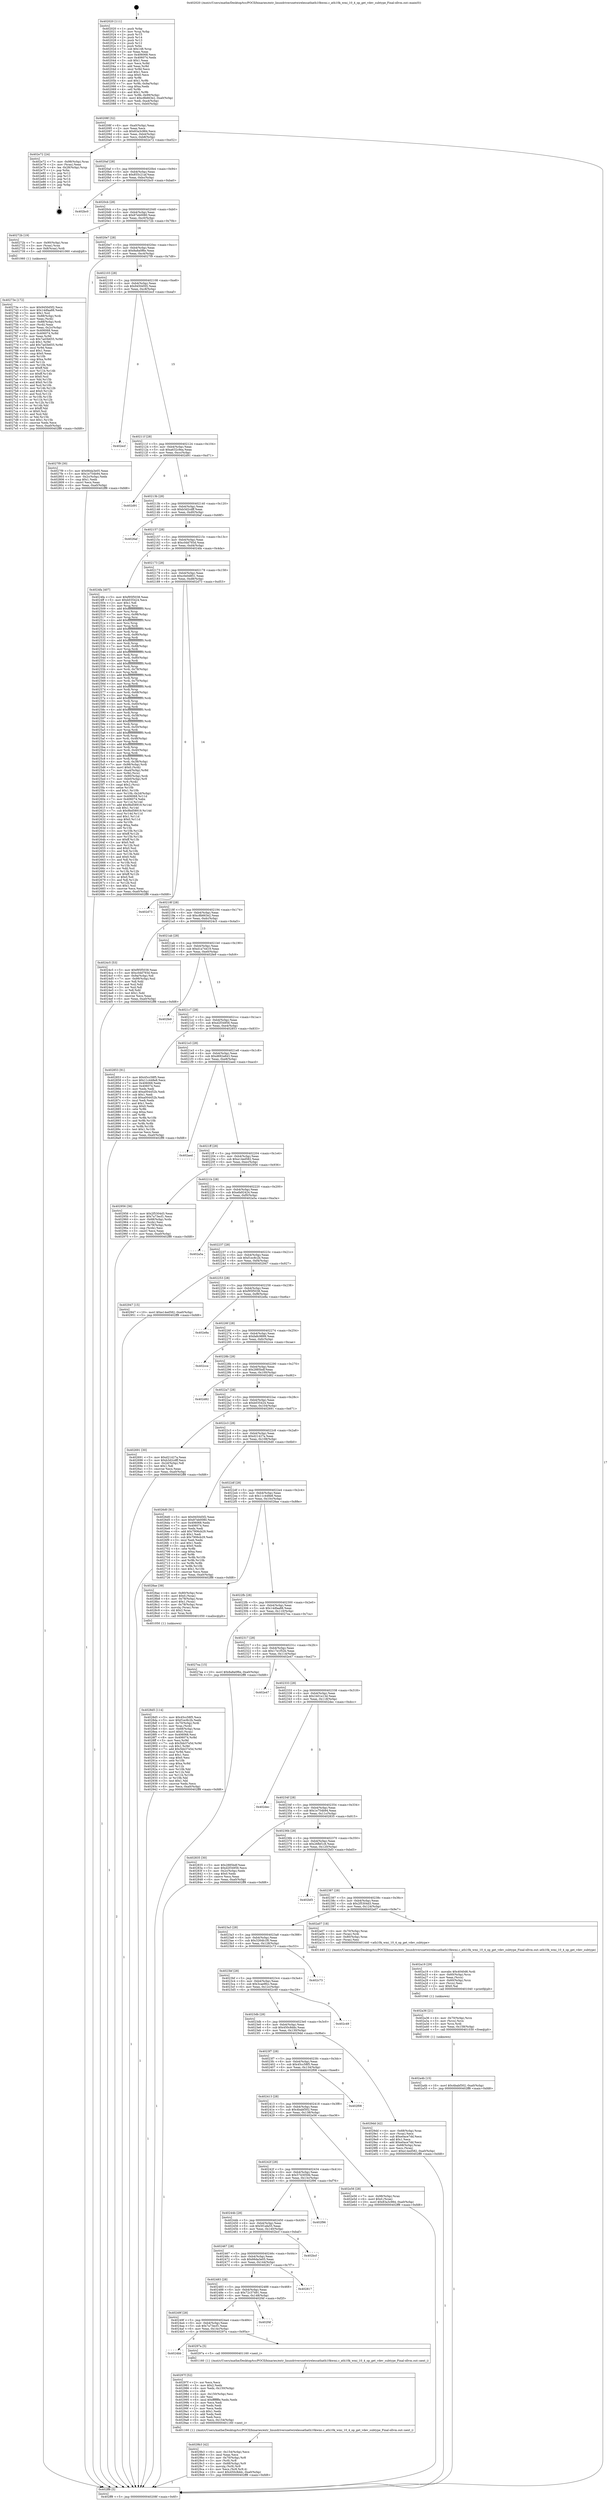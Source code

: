 digraph "0x402020" {
  label = "0x402020 (/mnt/c/Users/mathe/Desktop/tcc/POCII/binaries/extr_linuxdriversnetwirelessathath10kwmi.c_ath10k_wmi_10_4_op_get_vdev_subtype_Final-ollvm.out::main(0))"
  labelloc = "t"
  node[shape=record]

  Entry [label="",width=0.3,height=0.3,shape=circle,fillcolor=black,style=filled]
  "0x40208f" [label="{
     0x40208f [32]\l
     | [instrs]\l
     &nbsp;&nbsp;0x40208f \<+6\>: mov -0xa0(%rbp),%eax\l
     &nbsp;&nbsp;0x402095 \<+2\>: mov %eax,%ecx\l
     &nbsp;&nbsp;0x402097 \<+6\>: sub $0x83a3c984,%ecx\l
     &nbsp;&nbsp;0x40209d \<+6\>: mov %eax,-0xb4(%rbp)\l
     &nbsp;&nbsp;0x4020a3 \<+6\>: mov %ecx,-0xb8(%rbp)\l
     &nbsp;&nbsp;0x4020a9 \<+6\>: je 0000000000402e72 \<main+0xe52\>\l
  }"]
  "0x402e72" [label="{
     0x402e72 [24]\l
     | [instrs]\l
     &nbsp;&nbsp;0x402e72 \<+7\>: mov -0x98(%rbp),%rax\l
     &nbsp;&nbsp;0x402e79 \<+2\>: mov (%rax),%eax\l
     &nbsp;&nbsp;0x402e7b \<+4\>: lea -0x28(%rbp),%rsp\l
     &nbsp;&nbsp;0x402e7f \<+1\>: pop %rbx\l
     &nbsp;&nbsp;0x402e80 \<+2\>: pop %r12\l
     &nbsp;&nbsp;0x402e82 \<+2\>: pop %r13\l
     &nbsp;&nbsp;0x402e84 \<+2\>: pop %r14\l
     &nbsp;&nbsp;0x402e86 \<+2\>: pop %r15\l
     &nbsp;&nbsp;0x402e88 \<+1\>: pop %rbp\l
     &nbsp;&nbsp;0x402e89 \<+1\>: ret\l
  }"]
  "0x4020af" [label="{
     0x4020af [28]\l
     | [instrs]\l
     &nbsp;&nbsp;0x4020af \<+5\>: jmp 00000000004020b4 \<main+0x94\>\l
     &nbsp;&nbsp;0x4020b4 \<+6\>: mov -0xb4(%rbp),%eax\l
     &nbsp;&nbsp;0x4020ba \<+5\>: sub $0x855c21af,%eax\l
     &nbsp;&nbsp;0x4020bf \<+6\>: mov %eax,-0xbc(%rbp)\l
     &nbsp;&nbsp;0x4020c5 \<+6\>: je 0000000000402bc0 \<main+0xba0\>\l
  }"]
  Exit [label="",width=0.3,height=0.3,shape=circle,fillcolor=black,style=filled,peripheries=2]
  "0x402bc0" [label="{
     0x402bc0\l
  }", style=dashed]
  "0x4020cb" [label="{
     0x4020cb [28]\l
     | [instrs]\l
     &nbsp;&nbsp;0x4020cb \<+5\>: jmp 00000000004020d0 \<main+0xb0\>\l
     &nbsp;&nbsp;0x4020d0 \<+6\>: mov -0xb4(%rbp),%eax\l
     &nbsp;&nbsp;0x4020d6 \<+5\>: sub $0x87eb0080,%eax\l
     &nbsp;&nbsp;0x4020db \<+6\>: mov %eax,-0xc0(%rbp)\l
     &nbsp;&nbsp;0x4020e1 \<+6\>: je 000000000040272b \<main+0x70b\>\l
  }"]
  "0x402a4b" [label="{
     0x402a4b [15]\l
     | [instrs]\l
     &nbsp;&nbsp;0x402a4b \<+10\>: movl $0x4babf302,-0xa0(%rbp)\l
     &nbsp;&nbsp;0x402a55 \<+5\>: jmp 0000000000402ff8 \<main+0xfd8\>\l
  }"]
  "0x40272b" [label="{
     0x40272b [19]\l
     | [instrs]\l
     &nbsp;&nbsp;0x40272b \<+7\>: mov -0x90(%rbp),%rax\l
     &nbsp;&nbsp;0x402732 \<+3\>: mov (%rax),%rax\l
     &nbsp;&nbsp;0x402735 \<+4\>: mov 0x8(%rax),%rdi\l
     &nbsp;&nbsp;0x402739 \<+5\>: call 0000000000401060 \<atoi@plt\>\l
     | [calls]\l
     &nbsp;&nbsp;0x401060 \{1\} (unknown)\l
  }"]
  "0x4020e7" [label="{
     0x4020e7 [28]\l
     | [instrs]\l
     &nbsp;&nbsp;0x4020e7 \<+5\>: jmp 00000000004020ec \<main+0xcc\>\l
     &nbsp;&nbsp;0x4020ec \<+6\>: mov -0xb4(%rbp),%eax\l
     &nbsp;&nbsp;0x4020f2 \<+5\>: sub $0x8a8a0f6e,%eax\l
     &nbsp;&nbsp;0x4020f7 \<+6\>: mov %eax,-0xc4(%rbp)\l
     &nbsp;&nbsp;0x4020fd \<+6\>: je 00000000004027f9 \<main+0x7d9\>\l
  }"]
  "0x402a36" [label="{
     0x402a36 [21]\l
     | [instrs]\l
     &nbsp;&nbsp;0x402a36 \<+4\>: mov -0x70(%rbp),%rcx\l
     &nbsp;&nbsp;0x402a3a \<+3\>: mov (%rcx),%rcx\l
     &nbsp;&nbsp;0x402a3d \<+3\>: mov %rcx,%rdi\l
     &nbsp;&nbsp;0x402a40 \<+6\>: mov %eax,-0x158(%rbp)\l
     &nbsp;&nbsp;0x402a46 \<+5\>: call 0000000000401030 \<free@plt\>\l
     | [calls]\l
     &nbsp;&nbsp;0x401030 \{1\} (unknown)\l
  }"]
  "0x4027f9" [label="{
     0x4027f9 [30]\l
     | [instrs]\l
     &nbsp;&nbsp;0x4027f9 \<+5\>: mov $0x66da3e05,%eax\l
     &nbsp;&nbsp;0x4027fe \<+5\>: mov $0x1e754b94,%ecx\l
     &nbsp;&nbsp;0x402803 \<+3\>: mov -0x2c(%rbp),%edx\l
     &nbsp;&nbsp;0x402806 \<+3\>: cmp $0x1,%edx\l
     &nbsp;&nbsp;0x402809 \<+3\>: cmovl %ecx,%eax\l
     &nbsp;&nbsp;0x40280c \<+6\>: mov %eax,-0xa0(%rbp)\l
     &nbsp;&nbsp;0x402812 \<+5\>: jmp 0000000000402ff8 \<main+0xfd8\>\l
  }"]
  "0x402103" [label="{
     0x402103 [28]\l
     | [instrs]\l
     &nbsp;&nbsp;0x402103 \<+5\>: jmp 0000000000402108 \<main+0xe8\>\l
     &nbsp;&nbsp;0x402108 \<+6\>: mov -0xb4(%rbp),%eax\l
     &nbsp;&nbsp;0x40210e \<+5\>: sub $0x9450d5f2,%eax\l
     &nbsp;&nbsp;0x402113 \<+6\>: mov %eax,-0xc8(%rbp)\l
     &nbsp;&nbsp;0x402119 \<+6\>: je 0000000000402ecf \<main+0xeaf\>\l
  }"]
  "0x402a19" [label="{
     0x402a19 [29]\l
     | [instrs]\l
     &nbsp;&nbsp;0x402a19 \<+10\>: movabs $0x4040d6,%rdi\l
     &nbsp;&nbsp;0x402a23 \<+4\>: mov -0x60(%rbp),%rcx\l
     &nbsp;&nbsp;0x402a27 \<+2\>: mov %eax,(%rcx)\l
     &nbsp;&nbsp;0x402a29 \<+4\>: mov -0x60(%rbp),%rcx\l
     &nbsp;&nbsp;0x402a2d \<+2\>: mov (%rcx),%esi\l
     &nbsp;&nbsp;0x402a2f \<+2\>: mov $0x0,%al\l
     &nbsp;&nbsp;0x402a31 \<+5\>: call 0000000000401040 \<printf@plt\>\l
     | [calls]\l
     &nbsp;&nbsp;0x401040 \{1\} (unknown)\l
  }"]
  "0x402ecf" [label="{
     0x402ecf\l
  }", style=dashed]
  "0x40211f" [label="{
     0x40211f [28]\l
     | [instrs]\l
     &nbsp;&nbsp;0x40211f \<+5\>: jmp 0000000000402124 \<main+0x104\>\l
     &nbsp;&nbsp;0x402124 \<+6\>: mov -0xb4(%rbp),%eax\l
     &nbsp;&nbsp;0x40212a \<+5\>: sub $0xa632c9ea,%eax\l
     &nbsp;&nbsp;0x40212f \<+6\>: mov %eax,-0xcc(%rbp)\l
     &nbsp;&nbsp;0x402135 \<+6\>: je 0000000000402d91 \<main+0xd71\>\l
  }"]
  "0x4029b3" [label="{
     0x4029b3 [42]\l
     | [instrs]\l
     &nbsp;&nbsp;0x4029b3 \<+6\>: mov -0x154(%rbp),%ecx\l
     &nbsp;&nbsp;0x4029b9 \<+3\>: imul %eax,%ecx\l
     &nbsp;&nbsp;0x4029bc \<+4\>: mov -0x70(%rbp),%r8\l
     &nbsp;&nbsp;0x4029c0 \<+3\>: mov (%r8),%r8\l
     &nbsp;&nbsp;0x4029c3 \<+4\>: mov -0x68(%rbp),%r9\l
     &nbsp;&nbsp;0x4029c7 \<+3\>: movslq (%r9),%r9\l
     &nbsp;&nbsp;0x4029ca \<+4\>: mov %ecx,(%r8,%r9,4)\l
     &nbsp;&nbsp;0x4029ce \<+10\>: movl $0x450c8ddc,-0xa0(%rbp)\l
     &nbsp;&nbsp;0x4029d8 \<+5\>: jmp 0000000000402ff8 \<main+0xfd8\>\l
  }"]
  "0x402d91" [label="{
     0x402d91\l
  }", style=dashed]
  "0x40213b" [label="{
     0x40213b [28]\l
     | [instrs]\l
     &nbsp;&nbsp;0x40213b \<+5\>: jmp 0000000000402140 \<main+0x120\>\l
     &nbsp;&nbsp;0x402140 \<+6\>: mov -0xb4(%rbp),%eax\l
     &nbsp;&nbsp;0x402146 \<+5\>: sub $0xb3d2cdff,%eax\l
     &nbsp;&nbsp;0x40214b \<+6\>: mov %eax,-0xd0(%rbp)\l
     &nbsp;&nbsp;0x402151 \<+6\>: je 00000000004026af \<main+0x68f\>\l
  }"]
  "0x40297f" [label="{
     0x40297f [52]\l
     | [instrs]\l
     &nbsp;&nbsp;0x40297f \<+2\>: xor %ecx,%ecx\l
     &nbsp;&nbsp;0x402981 \<+5\>: mov $0x2,%edx\l
     &nbsp;&nbsp;0x402986 \<+6\>: mov %edx,-0x150(%rbp)\l
     &nbsp;&nbsp;0x40298c \<+1\>: cltd\l
     &nbsp;&nbsp;0x40298d \<+6\>: mov -0x150(%rbp),%esi\l
     &nbsp;&nbsp;0x402993 \<+2\>: idiv %esi\l
     &nbsp;&nbsp;0x402995 \<+6\>: imul $0xfffffffe,%edx,%edx\l
     &nbsp;&nbsp;0x40299b \<+2\>: mov %ecx,%edi\l
     &nbsp;&nbsp;0x40299d \<+2\>: sub %edx,%edi\l
     &nbsp;&nbsp;0x40299f \<+2\>: mov %ecx,%edx\l
     &nbsp;&nbsp;0x4029a1 \<+3\>: sub $0x1,%edx\l
     &nbsp;&nbsp;0x4029a4 \<+2\>: add %edx,%edi\l
     &nbsp;&nbsp;0x4029a6 \<+2\>: sub %edi,%ecx\l
     &nbsp;&nbsp;0x4029a8 \<+6\>: mov %ecx,-0x154(%rbp)\l
     &nbsp;&nbsp;0x4029ae \<+5\>: call 0000000000401160 \<next_i\>\l
     | [calls]\l
     &nbsp;&nbsp;0x401160 \{1\} (/mnt/c/Users/mathe/Desktop/tcc/POCII/binaries/extr_linuxdriversnetwirelessathath10kwmi.c_ath10k_wmi_10_4_op_get_vdev_subtype_Final-ollvm.out::next_i)\l
  }"]
  "0x4026af" [label="{
     0x4026af\l
  }", style=dashed]
  "0x402157" [label="{
     0x402157 [28]\l
     | [instrs]\l
     &nbsp;&nbsp;0x402157 \<+5\>: jmp 000000000040215c \<main+0x13c\>\l
     &nbsp;&nbsp;0x40215c \<+6\>: mov -0xb4(%rbp),%eax\l
     &nbsp;&nbsp;0x402162 \<+5\>: sub $0xc0dd793d,%eax\l
     &nbsp;&nbsp;0x402167 \<+6\>: mov %eax,-0xd4(%rbp)\l
     &nbsp;&nbsp;0x40216d \<+6\>: je 00000000004024fa \<main+0x4da\>\l
  }"]
  "0x4024bb" [label="{
     0x4024bb\l
  }", style=dashed]
  "0x4024fa" [label="{
     0x4024fa [407]\l
     | [instrs]\l
     &nbsp;&nbsp;0x4024fa \<+5\>: mov $0xf95f5038,%eax\l
     &nbsp;&nbsp;0x4024ff \<+5\>: mov $0xb035424,%ecx\l
     &nbsp;&nbsp;0x402504 \<+2\>: mov $0x1,%dl\l
     &nbsp;&nbsp;0x402506 \<+3\>: mov %rsp,%rsi\l
     &nbsp;&nbsp;0x402509 \<+4\>: add $0xfffffffffffffff0,%rsi\l
     &nbsp;&nbsp;0x40250d \<+3\>: mov %rsi,%rsp\l
     &nbsp;&nbsp;0x402510 \<+7\>: mov %rsi,-0x98(%rbp)\l
     &nbsp;&nbsp;0x402517 \<+3\>: mov %rsp,%rsi\l
     &nbsp;&nbsp;0x40251a \<+4\>: add $0xfffffffffffffff0,%rsi\l
     &nbsp;&nbsp;0x40251e \<+3\>: mov %rsi,%rsp\l
     &nbsp;&nbsp;0x402521 \<+3\>: mov %rsp,%rdi\l
     &nbsp;&nbsp;0x402524 \<+4\>: add $0xfffffffffffffff0,%rdi\l
     &nbsp;&nbsp;0x402528 \<+3\>: mov %rdi,%rsp\l
     &nbsp;&nbsp;0x40252b \<+7\>: mov %rdi,-0x90(%rbp)\l
     &nbsp;&nbsp;0x402532 \<+3\>: mov %rsp,%rdi\l
     &nbsp;&nbsp;0x402535 \<+4\>: add $0xfffffffffffffff0,%rdi\l
     &nbsp;&nbsp;0x402539 \<+3\>: mov %rdi,%rsp\l
     &nbsp;&nbsp;0x40253c \<+7\>: mov %rdi,-0x88(%rbp)\l
     &nbsp;&nbsp;0x402543 \<+3\>: mov %rsp,%rdi\l
     &nbsp;&nbsp;0x402546 \<+4\>: add $0xfffffffffffffff0,%rdi\l
     &nbsp;&nbsp;0x40254a \<+3\>: mov %rdi,%rsp\l
     &nbsp;&nbsp;0x40254d \<+4\>: mov %rdi,-0x80(%rbp)\l
     &nbsp;&nbsp;0x402551 \<+3\>: mov %rsp,%rdi\l
     &nbsp;&nbsp;0x402554 \<+4\>: add $0xfffffffffffffff0,%rdi\l
     &nbsp;&nbsp;0x402558 \<+3\>: mov %rdi,%rsp\l
     &nbsp;&nbsp;0x40255b \<+4\>: mov %rdi,-0x78(%rbp)\l
     &nbsp;&nbsp;0x40255f \<+3\>: mov %rsp,%rdi\l
     &nbsp;&nbsp;0x402562 \<+4\>: add $0xfffffffffffffff0,%rdi\l
     &nbsp;&nbsp;0x402566 \<+3\>: mov %rdi,%rsp\l
     &nbsp;&nbsp;0x402569 \<+4\>: mov %rdi,-0x70(%rbp)\l
     &nbsp;&nbsp;0x40256d \<+3\>: mov %rsp,%rdi\l
     &nbsp;&nbsp;0x402570 \<+4\>: add $0xfffffffffffffff0,%rdi\l
     &nbsp;&nbsp;0x402574 \<+3\>: mov %rdi,%rsp\l
     &nbsp;&nbsp;0x402577 \<+4\>: mov %rdi,-0x68(%rbp)\l
     &nbsp;&nbsp;0x40257b \<+3\>: mov %rsp,%rdi\l
     &nbsp;&nbsp;0x40257e \<+4\>: add $0xfffffffffffffff0,%rdi\l
     &nbsp;&nbsp;0x402582 \<+3\>: mov %rdi,%rsp\l
     &nbsp;&nbsp;0x402585 \<+4\>: mov %rdi,-0x60(%rbp)\l
     &nbsp;&nbsp;0x402589 \<+3\>: mov %rsp,%rdi\l
     &nbsp;&nbsp;0x40258c \<+4\>: add $0xfffffffffffffff0,%rdi\l
     &nbsp;&nbsp;0x402590 \<+3\>: mov %rdi,%rsp\l
     &nbsp;&nbsp;0x402593 \<+4\>: mov %rdi,-0x58(%rbp)\l
     &nbsp;&nbsp;0x402597 \<+3\>: mov %rsp,%rdi\l
     &nbsp;&nbsp;0x40259a \<+4\>: add $0xfffffffffffffff0,%rdi\l
     &nbsp;&nbsp;0x40259e \<+3\>: mov %rdi,%rsp\l
     &nbsp;&nbsp;0x4025a1 \<+4\>: mov %rdi,-0x50(%rbp)\l
     &nbsp;&nbsp;0x4025a5 \<+3\>: mov %rsp,%rdi\l
     &nbsp;&nbsp;0x4025a8 \<+4\>: add $0xfffffffffffffff0,%rdi\l
     &nbsp;&nbsp;0x4025ac \<+3\>: mov %rdi,%rsp\l
     &nbsp;&nbsp;0x4025af \<+4\>: mov %rdi,-0x48(%rbp)\l
     &nbsp;&nbsp;0x4025b3 \<+3\>: mov %rsp,%rdi\l
     &nbsp;&nbsp;0x4025b6 \<+4\>: add $0xfffffffffffffff0,%rdi\l
     &nbsp;&nbsp;0x4025ba \<+3\>: mov %rdi,%rsp\l
     &nbsp;&nbsp;0x4025bd \<+4\>: mov %rdi,-0x40(%rbp)\l
     &nbsp;&nbsp;0x4025c1 \<+3\>: mov %rsp,%rdi\l
     &nbsp;&nbsp;0x4025c4 \<+4\>: add $0xfffffffffffffff0,%rdi\l
     &nbsp;&nbsp;0x4025c8 \<+3\>: mov %rdi,%rsp\l
     &nbsp;&nbsp;0x4025cb \<+4\>: mov %rdi,-0x38(%rbp)\l
     &nbsp;&nbsp;0x4025cf \<+7\>: mov -0x98(%rbp),%rdi\l
     &nbsp;&nbsp;0x4025d6 \<+6\>: movl $0x0,(%rdi)\l
     &nbsp;&nbsp;0x4025dc \<+7\>: mov -0xa4(%rbp),%r8d\l
     &nbsp;&nbsp;0x4025e3 \<+3\>: mov %r8d,(%rsi)\l
     &nbsp;&nbsp;0x4025e6 \<+7\>: mov -0x90(%rbp),%rdi\l
     &nbsp;&nbsp;0x4025ed \<+7\>: mov -0xb0(%rbp),%r9\l
     &nbsp;&nbsp;0x4025f4 \<+3\>: mov %r9,(%rdi)\l
     &nbsp;&nbsp;0x4025f7 \<+3\>: cmpl $0x2,(%rsi)\l
     &nbsp;&nbsp;0x4025fa \<+4\>: setne %r10b\l
     &nbsp;&nbsp;0x4025fe \<+4\>: and $0x1,%r10b\l
     &nbsp;&nbsp;0x402602 \<+4\>: mov %r10b,-0x2d(%rbp)\l
     &nbsp;&nbsp;0x402606 \<+8\>: mov 0x406068,%r11d\l
     &nbsp;&nbsp;0x40260e \<+7\>: mov 0x406074,%ebx\l
     &nbsp;&nbsp;0x402615 \<+3\>: mov %r11d,%r14d\l
     &nbsp;&nbsp;0x402618 \<+7\>: add $0x9bd58919,%r14d\l
     &nbsp;&nbsp;0x40261f \<+4\>: sub $0x1,%r14d\l
     &nbsp;&nbsp;0x402623 \<+7\>: sub $0x9bd58919,%r14d\l
     &nbsp;&nbsp;0x40262a \<+4\>: imul %r14d,%r11d\l
     &nbsp;&nbsp;0x40262e \<+4\>: and $0x1,%r11d\l
     &nbsp;&nbsp;0x402632 \<+4\>: cmp $0x0,%r11d\l
     &nbsp;&nbsp;0x402636 \<+4\>: sete %r10b\l
     &nbsp;&nbsp;0x40263a \<+3\>: cmp $0xa,%ebx\l
     &nbsp;&nbsp;0x40263d \<+4\>: setl %r15b\l
     &nbsp;&nbsp;0x402641 \<+3\>: mov %r10b,%r12b\l
     &nbsp;&nbsp;0x402644 \<+4\>: xor $0xff,%r12b\l
     &nbsp;&nbsp;0x402648 \<+3\>: mov %r15b,%r13b\l
     &nbsp;&nbsp;0x40264b \<+4\>: xor $0xff,%r13b\l
     &nbsp;&nbsp;0x40264f \<+3\>: xor $0x0,%dl\l
     &nbsp;&nbsp;0x402652 \<+3\>: mov %r12b,%sil\l
     &nbsp;&nbsp;0x402655 \<+4\>: and $0x0,%sil\l
     &nbsp;&nbsp;0x402659 \<+3\>: and %dl,%r10b\l
     &nbsp;&nbsp;0x40265c \<+3\>: mov %r13b,%dil\l
     &nbsp;&nbsp;0x40265f \<+4\>: and $0x0,%dil\l
     &nbsp;&nbsp;0x402663 \<+3\>: and %dl,%r15b\l
     &nbsp;&nbsp;0x402666 \<+3\>: or %r10b,%sil\l
     &nbsp;&nbsp;0x402669 \<+3\>: or %r15b,%dil\l
     &nbsp;&nbsp;0x40266c \<+3\>: xor %dil,%sil\l
     &nbsp;&nbsp;0x40266f \<+3\>: or %r13b,%r12b\l
     &nbsp;&nbsp;0x402672 \<+4\>: xor $0xff,%r12b\l
     &nbsp;&nbsp;0x402676 \<+3\>: or $0x0,%dl\l
     &nbsp;&nbsp;0x402679 \<+3\>: and %dl,%r12b\l
     &nbsp;&nbsp;0x40267c \<+3\>: or %r12b,%sil\l
     &nbsp;&nbsp;0x40267f \<+4\>: test $0x1,%sil\l
     &nbsp;&nbsp;0x402683 \<+3\>: cmovne %ecx,%eax\l
     &nbsp;&nbsp;0x402686 \<+6\>: mov %eax,-0xa0(%rbp)\l
     &nbsp;&nbsp;0x40268c \<+5\>: jmp 0000000000402ff8 \<main+0xfd8\>\l
  }"]
  "0x402173" [label="{
     0x402173 [28]\l
     | [instrs]\l
     &nbsp;&nbsp;0x402173 \<+5\>: jmp 0000000000402178 \<main+0x158\>\l
     &nbsp;&nbsp;0x402178 \<+6\>: mov -0xb4(%rbp),%eax\l
     &nbsp;&nbsp;0x40217e \<+5\>: sub $0xc0e0d851,%eax\l
     &nbsp;&nbsp;0x402183 \<+6\>: mov %eax,-0xd8(%rbp)\l
     &nbsp;&nbsp;0x402189 \<+6\>: je 0000000000402d73 \<main+0xd53\>\l
  }"]
  "0x40297a" [label="{
     0x40297a [5]\l
     | [instrs]\l
     &nbsp;&nbsp;0x40297a \<+5\>: call 0000000000401160 \<next_i\>\l
     | [calls]\l
     &nbsp;&nbsp;0x401160 \{1\} (/mnt/c/Users/mathe/Desktop/tcc/POCII/binaries/extr_linuxdriversnetwirelessathath10kwmi.c_ath10k_wmi_10_4_op_get_vdev_subtype_Final-ollvm.out::next_i)\l
  }"]
  "0x402d73" [label="{
     0x402d73\l
  }", style=dashed]
  "0x40218f" [label="{
     0x40218f [28]\l
     | [instrs]\l
     &nbsp;&nbsp;0x40218f \<+5\>: jmp 0000000000402194 \<main+0x174\>\l
     &nbsp;&nbsp;0x402194 \<+6\>: mov -0xb4(%rbp),%eax\l
     &nbsp;&nbsp;0x40219a \<+5\>: sub $0xc8b663e2,%eax\l
     &nbsp;&nbsp;0x40219f \<+6\>: mov %eax,-0xdc(%rbp)\l
     &nbsp;&nbsp;0x4021a5 \<+6\>: je 00000000004024c5 \<main+0x4a5\>\l
  }"]
  "0x40249f" [label="{
     0x40249f [28]\l
     | [instrs]\l
     &nbsp;&nbsp;0x40249f \<+5\>: jmp 00000000004024a4 \<main+0x484\>\l
     &nbsp;&nbsp;0x4024a4 \<+6\>: mov -0xb4(%rbp),%eax\l
     &nbsp;&nbsp;0x4024aa \<+5\>: sub $0x7a73ecf1,%eax\l
     &nbsp;&nbsp;0x4024af \<+6\>: mov %eax,-0x14c(%rbp)\l
     &nbsp;&nbsp;0x4024b5 \<+6\>: je 000000000040297a \<main+0x95a\>\l
  }"]
  "0x4024c5" [label="{
     0x4024c5 [53]\l
     | [instrs]\l
     &nbsp;&nbsp;0x4024c5 \<+5\>: mov $0xf95f5038,%eax\l
     &nbsp;&nbsp;0x4024ca \<+5\>: mov $0xc0dd793d,%ecx\l
     &nbsp;&nbsp;0x4024cf \<+6\>: mov -0x9a(%rbp),%dl\l
     &nbsp;&nbsp;0x4024d5 \<+7\>: mov -0x99(%rbp),%sil\l
     &nbsp;&nbsp;0x4024dc \<+3\>: mov %dl,%dil\l
     &nbsp;&nbsp;0x4024df \<+3\>: and %sil,%dil\l
     &nbsp;&nbsp;0x4024e2 \<+3\>: xor %sil,%dl\l
     &nbsp;&nbsp;0x4024e5 \<+3\>: or %dl,%dil\l
     &nbsp;&nbsp;0x4024e8 \<+4\>: test $0x1,%dil\l
     &nbsp;&nbsp;0x4024ec \<+3\>: cmovne %ecx,%eax\l
     &nbsp;&nbsp;0x4024ef \<+6\>: mov %eax,-0xa0(%rbp)\l
     &nbsp;&nbsp;0x4024f5 \<+5\>: jmp 0000000000402ff8 \<main+0xfd8\>\l
  }"]
  "0x4021ab" [label="{
     0x4021ab [28]\l
     | [instrs]\l
     &nbsp;&nbsp;0x4021ab \<+5\>: jmp 00000000004021b0 \<main+0x190\>\l
     &nbsp;&nbsp;0x4021b0 \<+6\>: mov -0xb4(%rbp),%eax\l
     &nbsp;&nbsp;0x4021b6 \<+5\>: sub $0xd1a74419,%eax\l
     &nbsp;&nbsp;0x4021bb \<+6\>: mov %eax,-0xe0(%rbp)\l
     &nbsp;&nbsp;0x4021c1 \<+6\>: je 0000000000402fe9 \<main+0xfc9\>\l
  }"]
  "0x402ff8" [label="{
     0x402ff8 [5]\l
     | [instrs]\l
     &nbsp;&nbsp;0x402ff8 \<+5\>: jmp 000000000040208f \<main+0x6f\>\l
  }"]
  "0x402020" [label="{
     0x402020 [111]\l
     | [instrs]\l
     &nbsp;&nbsp;0x402020 \<+1\>: push %rbp\l
     &nbsp;&nbsp;0x402021 \<+3\>: mov %rsp,%rbp\l
     &nbsp;&nbsp;0x402024 \<+2\>: push %r15\l
     &nbsp;&nbsp;0x402026 \<+2\>: push %r14\l
     &nbsp;&nbsp;0x402028 \<+2\>: push %r13\l
     &nbsp;&nbsp;0x40202a \<+2\>: push %r12\l
     &nbsp;&nbsp;0x40202c \<+1\>: push %rbx\l
     &nbsp;&nbsp;0x40202d \<+7\>: sub $0x148,%rsp\l
     &nbsp;&nbsp;0x402034 \<+2\>: xor %eax,%eax\l
     &nbsp;&nbsp;0x402036 \<+7\>: mov 0x406068,%ecx\l
     &nbsp;&nbsp;0x40203d \<+7\>: mov 0x406074,%edx\l
     &nbsp;&nbsp;0x402044 \<+3\>: sub $0x1,%eax\l
     &nbsp;&nbsp;0x402047 \<+3\>: mov %ecx,%r8d\l
     &nbsp;&nbsp;0x40204a \<+3\>: add %eax,%r8d\l
     &nbsp;&nbsp;0x40204d \<+4\>: imul %r8d,%ecx\l
     &nbsp;&nbsp;0x402051 \<+3\>: and $0x1,%ecx\l
     &nbsp;&nbsp;0x402054 \<+3\>: cmp $0x0,%ecx\l
     &nbsp;&nbsp;0x402057 \<+4\>: sete %r9b\l
     &nbsp;&nbsp;0x40205b \<+4\>: and $0x1,%r9b\l
     &nbsp;&nbsp;0x40205f \<+7\>: mov %r9b,-0x9a(%rbp)\l
     &nbsp;&nbsp;0x402066 \<+3\>: cmp $0xa,%edx\l
     &nbsp;&nbsp;0x402069 \<+4\>: setl %r9b\l
     &nbsp;&nbsp;0x40206d \<+4\>: and $0x1,%r9b\l
     &nbsp;&nbsp;0x402071 \<+7\>: mov %r9b,-0x99(%rbp)\l
     &nbsp;&nbsp;0x402078 \<+10\>: movl $0xc8b663e2,-0xa0(%rbp)\l
     &nbsp;&nbsp;0x402082 \<+6\>: mov %edi,-0xa4(%rbp)\l
     &nbsp;&nbsp;0x402088 \<+7\>: mov %rsi,-0xb0(%rbp)\l
  }"]
  "0x402f4f" [label="{
     0x402f4f\l
  }", style=dashed]
  "0x402483" [label="{
     0x402483 [28]\l
     | [instrs]\l
     &nbsp;&nbsp;0x402483 \<+5\>: jmp 0000000000402488 \<main+0x468\>\l
     &nbsp;&nbsp;0x402488 \<+6\>: mov -0xb4(%rbp),%eax\l
     &nbsp;&nbsp;0x40248e \<+5\>: sub $0x72c37491,%eax\l
     &nbsp;&nbsp;0x402493 \<+6\>: mov %eax,-0x148(%rbp)\l
     &nbsp;&nbsp;0x402499 \<+6\>: je 0000000000402f4f \<main+0xf2f\>\l
  }"]
  "0x402fe9" [label="{
     0x402fe9\l
  }", style=dashed]
  "0x4021c7" [label="{
     0x4021c7 [28]\l
     | [instrs]\l
     &nbsp;&nbsp;0x4021c7 \<+5\>: jmp 00000000004021cc \<main+0x1ac\>\l
     &nbsp;&nbsp;0x4021cc \<+6\>: mov -0xb4(%rbp),%eax\l
     &nbsp;&nbsp;0x4021d2 \<+5\>: sub $0xd2f34956,%eax\l
     &nbsp;&nbsp;0x4021d7 \<+6\>: mov %eax,-0xe4(%rbp)\l
     &nbsp;&nbsp;0x4021dd \<+6\>: je 0000000000402853 \<main+0x833\>\l
  }"]
  "0x402817" [label="{
     0x402817\l
  }", style=dashed]
  "0x402853" [label="{
     0x402853 [91]\l
     | [instrs]\l
     &nbsp;&nbsp;0x402853 \<+5\>: mov $0x45cc58f5,%eax\l
     &nbsp;&nbsp;0x402858 \<+5\>: mov $0x11c448e8,%ecx\l
     &nbsp;&nbsp;0x40285d \<+7\>: mov 0x406068,%edx\l
     &nbsp;&nbsp;0x402864 \<+7\>: mov 0x406074,%esi\l
     &nbsp;&nbsp;0x40286b \<+2\>: mov %edx,%edi\l
     &nbsp;&nbsp;0x40286d \<+6\>: add $0xa004452b,%edi\l
     &nbsp;&nbsp;0x402873 \<+3\>: sub $0x1,%edi\l
     &nbsp;&nbsp;0x402876 \<+6\>: sub $0xa004452b,%edi\l
     &nbsp;&nbsp;0x40287c \<+3\>: imul %edi,%edx\l
     &nbsp;&nbsp;0x40287f \<+3\>: and $0x1,%edx\l
     &nbsp;&nbsp;0x402882 \<+3\>: cmp $0x0,%edx\l
     &nbsp;&nbsp;0x402885 \<+4\>: sete %r8b\l
     &nbsp;&nbsp;0x402889 \<+3\>: cmp $0xa,%esi\l
     &nbsp;&nbsp;0x40288c \<+4\>: setl %r9b\l
     &nbsp;&nbsp;0x402890 \<+3\>: mov %r8b,%r10b\l
     &nbsp;&nbsp;0x402893 \<+3\>: and %r9b,%r10b\l
     &nbsp;&nbsp;0x402896 \<+3\>: xor %r9b,%r8b\l
     &nbsp;&nbsp;0x402899 \<+3\>: or %r8b,%r10b\l
     &nbsp;&nbsp;0x40289c \<+4\>: test $0x1,%r10b\l
     &nbsp;&nbsp;0x4028a0 \<+3\>: cmovne %ecx,%eax\l
     &nbsp;&nbsp;0x4028a3 \<+6\>: mov %eax,-0xa0(%rbp)\l
     &nbsp;&nbsp;0x4028a9 \<+5\>: jmp 0000000000402ff8 \<main+0xfd8\>\l
  }"]
  "0x4021e3" [label="{
     0x4021e3 [28]\l
     | [instrs]\l
     &nbsp;&nbsp;0x4021e3 \<+5\>: jmp 00000000004021e8 \<main+0x1c8\>\l
     &nbsp;&nbsp;0x4021e8 \<+6\>: mov -0xb4(%rbp),%eax\l
     &nbsp;&nbsp;0x4021ee \<+5\>: sub $0xd692a843,%eax\l
     &nbsp;&nbsp;0x4021f3 \<+6\>: mov %eax,-0xe8(%rbp)\l
     &nbsp;&nbsp;0x4021f9 \<+6\>: je 0000000000402aed \<main+0xacd\>\l
  }"]
  "0x402467" [label="{
     0x402467 [28]\l
     | [instrs]\l
     &nbsp;&nbsp;0x402467 \<+5\>: jmp 000000000040246c \<main+0x44c\>\l
     &nbsp;&nbsp;0x40246c \<+6\>: mov -0xb4(%rbp),%eax\l
     &nbsp;&nbsp;0x402472 \<+5\>: sub $0x66da3e05,%eax\l
     &nbsp;&nbsp;0x402477 \<+6\>: mov %eax,-0x144(%rbp)\l
     &nbsp;&nbsp;0x40247d \<+6\>: je 0000000000402817 \<main+0x7f7\>\l
  }"]
  "0x402aed" [label="{
     0x402aed\l
  }", style=dashed]
  "0x4021ff" [label="{
     0x4021ff [28]\l
     | [instrs]\l
     &nbsp;&nbsp;0x4021ff \<+5\>: jmp 0000000000402204 \<main+0x1e4\>\l
     &nbsp;&nbsp;0x402204 \<+6\>: mov -0xb4(%rbp),%eax\l
     &nbsp;&nbsp;0x40220a \<+5\>: sub $0xe14ed582,%eax\l
     &nbsp;&nbsp;0x40220f \<+6\>: mov %eax,-0xec(%rbp)\l
     &nbsp;&nbsp;0x402215 \<+6\>: je 0000000000402956 \<main+0x936\>\l
  }"]
  "0x402bcf" [label="{
     0x402bcf\l
  }", style=dashed]
  "0x402956" [label="{
     0x402956 [36]\l
     | [instrs]\l
     &nbsp;&nbsp;0x402956 \<+5\>: mov $0x2f5304d3,%eax\l
     &nbsp;&nbsp;0x40295b \<+5\>: mov $0x7a73ecf1,%ecx\l
     &nbsp;&nbsp;0x402960 \<+4\>: mov -0x68(%rbp),%rdx\l
     &nbsp;&nbsp;0x402964 \<+2\>: mov (%rdx),%esi\l
     &nbsp;&nbsp;0x402966 \<+4\>: mov -0x78(%rbp),%rdx\l
     &nbsp;&nbsp;0x40296a \<+2\>: cmp (%rdx),%esi\l
     &nbsp;&nbsp;0x40296c \<+3\>: cmovl %ecx,%eax\l
     &nbsp;&nbsp;0x40296f \<+6\>: mov %eax,-0xa0(%rbp)\l
     &nbsp;&nbsp;0x402975 \<+5\>: jmp 0000000000402ff8 \<main+0xfd8\>\l
  }"]
  "0x40221b" [label="{
     0x40221b [28]\l
     | [instrs]\l
     &nbsp;&nbsp;0x40221b \<+5\>: jmp 0000000000402220 \<main+0x200\>\l
     &nbsp;&nbsp;0x402220 \<+6\>: mov -0xb4(%rbp),%eax\l
     &nbsp;&nbsp;0x402226 \<+5\>: sub $0xefa92424,%eax\l
     &nbsp;&nbsp;0x40222b \<+6\>: mov %eax,-0xf0(%rbp)\l
     &nbsp;&nbsp;0x402231 \<+6\>: je 0000000000402a5a \<main+0xa3a\>\l
  }"]
  "0x40244b" [label="{
     0x40244b [28]\l
     | [instrs]\l
     &nbsp;&nbsp;0x40244b \<+5\>: jmp 0000000000402450 \<main+0x430\>\l
     &nbsp;&nbsp;0x402450 \<+6\>: mov -0xb4(%rbp),%eax\l
     &nbsp;&nbsp;0x402456 \<+5\>: sub $0x5f1afa55,%eax\l
     &nbsp;&nbsp;0x40245b \<+6\>: mov %eax,-0x140(%rbp)\l
     &nbsp;&nbsp;0x402461 \<+6\>: je 0000000000402bcf \<main+0xbaf\>\l
  }"]
  "0x402a5a" [label="{
     0x402a5a\l
  }", style=dashed]
  "0x402237" [label="{
     0x402237 [28]\l
     | [instrs]\l
     &nbsp;&nbsp;0x402237 \<+5\>: jmp 000000000040223c \<main+0x21c\>\l
     &nbsp;&nbsp;0x40223c \<+6\>: mov -0xb4(%rbp),%eax\l
     &nbsp;&nbsp;0x402242 \<+5\>: sub $0xf1ec8c2b,%eax\l
     &nbsp;&nbsp;0x402247 \<+6\>: mov %eax,-0xf4(%rbp)\l
     &nbsp;&nbsp;0x40224d \<+6\>: je 0000000000402947 \<main+0x927\>\l
  }"]
  "0x402f96" [label="{
     0x402f96\l
  }", style=dashed]
  "0x402947" [label="{
     0x402947 [15]\l
     | [instrs]\l
     &nbsp;&nbsp;0x402947 \<+10\>: movl $0xe14ed582,-0xa0(%rbp)\l
     &nbsp;&nbsp;0x402951 \<+5\>: jmp 0000000000402ff8 \<main+0xfd8\>\l
  }"]
  "0x402253" [label="{
     0x402253 [28]\l
     | [instrs]\l
     &nbsp;&nbsp;0x402253 \<+5\>: jmp 0000000000402258 \<main+0x238\>\l
     &nbsp;&nbsp;0x402258 \<+6\>: mov -0xb4(%rbp),%eax\l
     &nbsp;&nbsp;0x40225e \<+5\>: sub $0xf95f5038,%eax\l
     &nbsp;&nbsp;0x402263 \<+6\>: mov %eax,-0xf8(%rbp)\l
     &nbsp;&nbsp;0x402269 \<+6\>: je 0000000000402e8a \<main+0xe6a\>\l
  }"]
  "0x40242f" [label="{
     0x40242f [28]\l
     | [instrs]\l
     &nbsp;&nbsp;0x40242f \<+5\>: jmp 0000000000402434 \<main+0x414\>\l
     &nbsp;&nbsp;0x402434 \<+6\>: mov -0xb4(%rbp),%eax\l
     &nbsp;&nbsp;0x40243a \<+5\>: sub $0x5743050b,%eax\l
     &nbsp;&nbsp;0x40243f \<+6\>: mov %eax,-0x13c(%rbp)\l
     &nbsp;&nbsp;0x402445 \<+6\>: je 0000000000402f96 \<main+0xf76\>\l
  }"]
  "0x402e8a" [label="{
     0x402e8a\l
  }", style=dashed]
  "0x40226f" [label="{
     0x40226f [28]\l
     | [instrs]\l
     &nbsp;&nbsp;0x40226f \<+5\>: jmp 0000000000402274 \<main+0x254\>\l
     &nbsp;&nbsp;0x402274 \<+6\>: mov -0xb4(%rbp),%eax\l
     &nbsp;&nbsp;0x40227a \<+5\>: sub $0xfa8c9899,%eax\l
     &nbsp;&nbsp;0x40227f \<+6\>: mov %eax,-0xfc(%rbp)\l
     &nbsp;&nbsp;0x402285 \<+6\>: je 0000000000402cce \<main+0xcae\>\l
  }"]
  "0x402e56" [label="{
     0x402e56 [28]\l
     | [instrs]\l
     &nbsp;&nbsp;0x402e56 \<+7\>: mov -0x98(%rbp),%rax\l
     &nbsp;&nbsp;0x402e5d \<+6\>: movl $0x0,(%rax)\l
     &nbsp;&nbsp;0x402e63 \<+10\>: movl $0x83a3c984,-0xa0(%rbp)\l
     &nbsp;&nbsp;0x402e6d \<+5\>: jmp 0000000000402ff8 \<main+0xfd8\>\l
  }"]
  "0x402cce" [label="{
     0x402cce\l
  }", style=dashed]
  "0x40228b" [label="{
     0x40228b [28]\l
     | [instrs]\l
     &nbsp;&nbsp;0x40228b \<+5\>: jmp 0000000000402290 \<main+0x270\>\l
     &nbsp;&nbsp;0x402290 \<+6\>: mov -0xb4(%rbp),%eax\l
     &nbsp;&nbsp;0x402296 \<+5\>: sub $0x2885bdf,%eax\l
     &nbsp;&nbsp;0x40229b \<+6\>: mov %eax,-0x100(%rbp)\l
     &nbsp;&nbsp;0x4022a1 \<+6\>: je 0000000000402d82 \<main+0xd62\>\l
  }"]
  "0x402413" [label="{
     0x402413 [28]\l
     | [instrs]\l
     &nbsp;&nbsp;0x402413 \<+5\>: jmp 0000000000402418 \<main+0x3f8\>\l
     &nbsp;&nbsp;0x402418 \<+6\>: mov -0xb4(%rbp),%eax\l
     &nbsp;&nbsp;0x40241e \<+5\>: sub $0x4babf302,%eax\l
     &nbsp;&nbsp;0x402423 \<+6\>: mov %eax,-0x138(%rbp)\l
     &nbsp;&nbsp;0x402429 \<+6\>: je 0000000000402e56 \<main+0xe36\>\l
  }"]
  "0x402d82" [label="{
     0x402d82\l
  }", style=dashed]
  "0x4022a7" [label="{
     0x4022a7 [28]\l
     | [instrs]\l
     &nbsp;&nbsp;0x4022a7 \<+5\>: jmp 00000000004022ac \<main+0x28c\>\l
     &nbsp;&nbsp;0x4022ac \<+6\>: mov -0xb4(%rbp),%eax\l
     &nbsp;&nbsp;0x4022b2 \<+5\>: sub $0xb035424,%eax\l
     &nbsp;&nbsp;0x4022b7 \<+6\>: mov %eax,-0x104(%rbp)\l
     &nbsp;&nbsp;0x4022bd \<+6\>: je 0000000000402691 \<main+0x671\>\l
  }"]
  "0x402f08" [label="{
     0x402f08\l
  }", style=dashed]
  "0x402691" [label="{
     0x402691 [30]\l
     | [instrs]\l
     &nbsp;&nbsp;0x402691 \<+5\>: mov $0xd21427a,%eax\l
     &nbsp;&nbsp;0x402696 \<+5\>: mov $0xb3d2cdff,%ecx\l
     &nbsp;&nbsp;0x40269b \<+3\>: mov -0x2d(%rbp),%dl\l
     &nbsp;&nbsp;0x40269e \<+3\>: test $0x1,%dl\l
     &nbsp;&nbsp;0x4026a1 \<+3\>: cmovne %ecx,%eax\l
     &nbsp;&nbsp;0x4026a4 \<+6\>: mov %eax,-0xa0(%rbp)\l
     &nbsp;&nbsp;0x4026aa \<+5\>: jmp 0000000000402ff8 \<main+0xfd8\>\l
  }"]
  "0x4022c3" [label="{
     0x4022c3 [28]\l
     | [instrs]\l
     &nbsp;&nbsp;0x4022c3 \<+5\>: jmp 00000000004022c8 \<main+0x2a8\>\l
     &nbsp;&nbsp;0x4022c8 \<+6\>: mov -0xb4(%rbp),%eax\l
     &nbsp;&nbsp;0x4022ce \<+5\>: sub $0xd21427a,%eax\l
     &nbsp;&nbsp;0x4022d3 \<+6\>: mov %eax,-0x108(%rbp)\l
     &nbsp;&nbsp;0x4022d9 \<+6\>: je 00000000004026d0 \<main+0x6b0\>\l
  }"]
  "0x4023f7" [label="{
     0x4023f7 [28]\l
     | [instrs]\l
     &nbsp;&nbsp;0x4023f7 \<+5\>: jmp 00000000004023fc \<main+0x3dc\>\l
     &nbsp;&nbsp;0x4023fc \<+6\>: mov -0xb4(%rbp),%eax\l
     &nbsp;&nbsp;0x402402 \<+5\>: sub $0x45cc58f5,%eax\l
     &nbsp;&nbsp;0x402407 \<+6\>: mov %eax,-0x134(%rbp)\l
     &nbsp;&nbsp;0x40240d \<+6\>: je 0000000000402f08 \<main+0xee8\>\l
  }"]
  "0x4026d0" [label="{
     0x4026d0 [91]\l
     | [instrs]\l
     &nbsp;&nbsp;0x4026d0 \<+5\>: mov $0x9450d5f2,%eax\l
     &nbsp;&nbsp;0x4026d5 \<+5\>: mov $0x87eb0080,%ecx\l
     &nbsp;&nbsp;0x4026da \<+7\>: mov 0x406068,%edx\l
     &nbsp;&nbsp;0x4026e1 \<+7\>: mov 0x406074,%esi\l
     &nbsp;&nbsp;0x4026e8 \<+2\>: mov %edx,%edi\l
     &nbsp;&nbsp;0x4026ea \<+6\>: add $0x7906cb29,%edi\l
     &nbsp;&nbsp;0x4026f0 \<+3\>: sub $0x1,%edi\l
     &nbsp;&nbsp;0x4026f3 \<+6\>: sub $0x7906cb29,%edi\l
     &nbsp;&nbsp;0x4026f9 \<+3\>: imul %edi,%edx\l
     &nbsp;&nbsp;0x4026fc \<+3\>: and $0x1,%edx\l
     &nbsp;&nbsp;0x4026ff \<+3\>: cmp $0x0,%edx\l
     &nbsp;&nbsp;0x402702 \<+4\>: sete %r8b\l
     &nbsp;&nbsp;0x402706 \<+3\>: cmp $0xa,%esi\l
     &nbsp;&nbsp;0x402709 \<+4\>: setl %r9b\l
     &nbsp;&nbsp;0x40270d \<+3\>: mov %r8b,%r10b\l
     &nbsp;&nbsp;0x402710 \<+3\>: and %r9b,%r10b\l
     &nbsp;&nbsp;0x402713 \<+3\>: xor %r9b,%r8b\l
     &nbsp;&nbsp;0x402716 \<+3\>: or %r8b,%r10b\l
     &nbsp;&nbsp;0x402719 \<+4\>: test $0x1,%r10b\l
     &nbsp;&nbsp;0x40271d \<+3\>: cmovne %ecx,%eax\l
     &nbsp;&nbsp;0x402720 \<+6\>: mov %eax,-0xa0(%rbp)\l
     &nbsp;&nbsp;0x402726 \<+5\>: jmp 0000000000402ff8 \<main+0xfd8\>\l
  }"]
  "0x4022df" [label="{
     0x4022df [28]\l
     | [instrs]\l
     &nbsp;&nbsp;0x4022df \<+5\>: jmp 00000000004022e4 \<main+0x2c4\>\l
     &nbsp;&nbsp;0x4022e4 \<+6\>: mov -0xb4(%rbp),%eax\l
     &nbsp;&nbsp;0x4022ea \<+5\>: sub $0x11c448e8,%eax\l
     &nbsp;&nbsp;0x4022ef \<+6\>: mov %eax,-0x10c(%rbp)\l
     &nbsp;&nbsp;0x4022f5 \<+6\>: je 00000000004028ae \<main+0x88e\>\l
  }"]
  "0x40273e" [label="{
     0x40273e [172]\l
     | [instrs]\l
     &nbsp;&nbsp;0x40273e \<+5\>: mov $0x9450d5f2,%ecx\l
     &nbsp;&nbsp;0x402743 \<+5\>: mov $0x14dfaa88,%edx\l
     &nbsp;&nbsp;0x402748 \<+3\>: mov $0x1,%sil\l
     &nbsp;&nbsp;0x40274b \<+7\>: mov -0x88(%rbp),%rdi\l
     &nbsp;&nbsp;0x402752 \<+2\>: mov %eax,(%rdi)\l
     &nbsp;&nbsp;0x402754 \<+7\>: mov -0x88(%rbp),%rdi\l
     &nbsp;&nbsp;0x40275b \<+2\>: mov (%rdi),%eax\l
     &nbsp;&nbsp;0x40275d \<+3\>: mov %eax,-0x2c(%rbp)\l
     &nbsp;&nbsp;0x402760 \<+7\>: mov 0x406068,%eax\l
     &nbsp;&nbsp;0x402767 \<+8\>: mov 0x406074,%r8d\l
     &nbsp;&nbsp;0x40276f \<+3\>: mov %eax,%r9d\l
     &nbsp;&nbsp;0x402772 \<+7\>: sub $0x7ad3b655,%r9d\l
     &nbsp;&nbsp;0x402779 \<+4\>: sub $0x1,%r9d\l
     &nbsp;&nbsp;0x40277d \<+7\>: add $0x7ad3b655,%r9d\l
     &nbsp;&nbsp;0x402784 \<+4\>: imul %r9d,%eax\l
     &nbsp;&nbsp;0x402788 \<+3\>: and $0x1,%eax\l
     &nbsp;&nbsp;0x40278b \<+3\>: cmp $0x0,%eax\l
     &nbsp;&nbsp;0x40278e \<+4\>: sete %r10b\l
     &nbsp;&nbsp;0x402792 \<+4\>: cmp $0xa,%r8d\l
     &nbsp;&nbsp;0x402796 \<+4\>: setl %r11b\l
     &nbsp;&nbsp;0x40279a \<+3\>: mov %r10b,%bl\l
     &nbsp;&nbsp;0x40279d \<+3\>: xor $0xff,%bl\l
     &nbsp;&nbsp;0x4027a0 \<+3\>: mov %r11b,%r14b\l
     &nbsp;&nbsp;0x4027a3 \<+4\>: xor $0xff,%r14b\l
     &nbsp;&nbsp;0x4027a7 \<+4\>: xor $0x0,%sil\l
     &nbsp;&nbsp;0x4027ab \<+3\>: mov %bl,%r15b\l
     &nbsp;&nbsp;0x4027ae \<+4\>: and $0x0,%r15b\l
     &nbsp;&nbsp;0x4027b2 \<+3\>: and %sil,%r10b\l
     &nbsp;&nbsp;0x4027b5 \<+3\>: mov %r14b,%r12b\l
     &nbsp;&nbsp;0x4027b8 \<+4\>: and $0x0,%r12b\l
     &nbsp;&nbsp;0x4027bc \<+3\>: and %sil,%r11b\l
     &nbsp;&nbsp;0x4027bf \<+3\>: or %r10b,%r15b\l
     &nbsp;&nbsp;0x4027c2 \<+3\>: or %r11b,%r12b\l
     &nbsp;&nbsp;0x4027c5 \<+3\>: xor %r12b,%r15b\l
     &nbsp;&nbsp;0x4027c8 \<+3\>: or %r14b,%bl\l
     &nbsp;&nbsp;0x4027cb \<+3\>: xor $0xff,%bl\l
     &nbsp;&nbsp;0x4027ce \<+4\>: or $0x0,%sil\l
     &nbsp;&nbsp;0x4027d2 \<+3\>: and %sil,%bl\l
     &nbsp;&nbsp;0x4027d5 \<+3\>: or %bl,%r15b\l
     &nbsp;&nbsp;0x4027d8 \<+4\>: test $0x1,%r15b\l
     &nbsp;&nbsp;0x4027dc \<+3\>: cmovne %edx,%ecx\l
     &nbsp;&nbsp;0x4027df \<+6\>: mov %ecx,-0xa0(%rbp)\l
     &nbsp;&nbsp;0x4027e5 \<+5\>: jmp 0000000000402ff8 \<main+0xfd8\>\l
  }"]
  "0x4029dd" [label="{
     0x4029dd [42]\l
     | [instrs]\l
     &nbsp;&nbsp;0x4029dd \<+4\>: mov -0x68(%rbp),%rax\l
     &nbsp;&nbsp;0x4029e1 \<+2\>: mov (%rax),%ecx\l
     &nbsp;&nbsp;0x4029e3 \<+6\>: sub $0xe0ace7dd,%ecx\l
     &nbsp;&nbsp;0x4029e9 \<+3\>: add $0x1,%ecx\l
     &nbsp;&nbsp;0x4029ec \<+6\>: add $0xe0ace7dd,%ecx\l
     &nbsp;&nbsp;0x4029f2 \<+4\>: mov -0x68(%rbp),%rax\l
     &nbsp;&nbsp;0x4029f6 \<+2\>: mov %ecx,(%rax)\l
     &nbsp;&nbsp;0x4029f8 \<+10\>: movl $0xe14ed582,-0xa0(%rbp)\l
     &nbsp;&nbsp;0x402a02 \<+5\>: jmp 0000000000402ff8 \<main+0xfd8\>\l
  }"]
  "0x4028ae" [label="{
     0x4028ae [39]\l
     | [instrs]\l
     &nbsp;&nbsp;0x4028ae \<+4\>: mov -0x80(%rbp),%rax\l
     &nbsp;&nbsp;0x4028b2 \<+6\>: movl $0x0,(%rax)\l
     &nbsp;&nbsp;0x4028b8 \<+4\>: mov -0x78(%rbp),%rax\l
     &nbsp;&nbsp;0x4028bc \<+6\>: movl $0x1,(%rax)\l
     &nbsp;&nbsp;0x4028c2 \<+4\>: mov -0x78(%rbp),%rax\l
     &nbsp;&nbsp;0x4028c6 \<+3\>: movslq (%rax),%rax\l
     &nbsp;&nbsp;0x4028c9 \<+4\>: shl $0x2,%rax\l
     &nbsp;&nbsp;0x4028cd \<+3\>: mov %rax,%rdi\l
     &nbsp;&nbsp;0x4028d0 \<+5\>: call 0000000000401050 \<malloc@plt\>\l
     | [calls]\l
     &nbsp;&nbsp;0x401050 \{1\} (unknown)\l
  }"]
  "0x4022fb" [label="{
     0x4022fb [28]\l
     | [instrs]\l
     &nbsp;&nbsp;0x4022fb \<+5\>: jmp 0000000000402300 \<main+0x2e0\>\l
     &nbsp;&nbsp;0x402300 \<+6\>: mov -0xb4(%rbp),%eax\l
     &nbsp;&nbsp;0x402306 \<+5\>: sub $0x14dfaa88,%eax\l
     &nbsp;&nbsp;0x40230b \<+6\>: mov %eax,-0x110(%rbp)\l
     &nbsp;&nbsp;0x402311 \<+6\>: je 00000000004027ea \<main+0x7ca\>\l
  }"]
  "0x4023db" [label="{
     0x4023db [28]\l
     | [instrs]\l
     &nbsp;&nbsp;0x4023db \<+5\>: jmp 00000000004023e0 \<main+0x3c0\>\l
     &nbsp;&nbsp;0x4023e0 \<+6\>: mov -0xb4(%rbp),%eax\l
     &nbsp;&nbsp;0x4023e6 \<+5\>: sub $0x450c8ddc,%eax\l
     &nbsp;&nbsp;0x4023eb \<+6\>: mov %eax,-0x130(%rbp)\l
     &nbsp;&nbsp;0x4023f1 \<+6\>: je 00000000004029dd \<main+0x9bd\>\l
  }"]
  "0x4027ea" [label="{
     0x4027ea [15]\l
     | [instrs]\l
     &nbsp;&nbsp;0x4027ea \<+10\>: movl $0x8a8a0f6e,-0xa0(%rbp)\l
     &nbsp;&nbsp;0x4027f4 \<+5\>: jmp 0000000000402ff8 \<main+0xfd8\>\l
  }"]
  "0x402317" [label="{
     0x402317 [28]\l
     | [instrs]\l
     &nbsp;&nbsp;0x402317 \<+5\>: jmp 000000000040231c \<main+0x2fc\>\l
     &nbsp;&nbsp;0x40231c \<+6\>: mov -0xb4(%rbp),%eax\l
     &nbsp;&nbsp;0x402322 \<+5\>: sub $0x17e1f52b,%eax\l
     &nbsp;&nbsp;0x402327 \<+6\>: mov %eax,-0x114(%rbp)\l
     &nbsp;&nbsp;0x40232d \<+6\>: je 0000000000402e47 \<main+0xe27\>\l
  }"]
  "0x402c49" [label="{
     0x402c49\l
  }", style=dashed]
  "0x402e47" [label="{
     0x402e47\l
  }", style=dashed]
  "0x402333" [label="{
     0x402333 [28]\l
     | [instrs]\l
     &nbsp;&nbsp;0x402333 \<+5\>: jmp 0000000000402338 \<main+0x318\>\l
     &nbsp;&nbsp;0x402338 \<+6\>: mov -0xb4(%rbp),%eax\l
     &nbsp;&nbsp;0x40233e \<+5\>: sub $0x1b01e13d,%eax\l
     &nbsp;&nbsp;0x402343 \<+6\>: mov %eax,-0x118(%rbp)\l
     &nbsp;&nbsp;0x402349 \<+6\>: je 0000000000402dec \<main+0xdcc\>\l
  }"]
  "0x4023bf" [label="{
     0x4023bf [28]\l
     | [instrs]\l
     &nbsp;&nbsp;0x4023bf \<+5\>: jmp 00000000004023c4 \<main+0x3a4\>\l
     &nbsp;&nbsp;0x4023c4 \<+6\>: mov -0xb4(%rbp),%eax\l
     &nbsp;&nbsp;0x4023ca \<+5\>: sub $0x3cae9fcc,%eax\l
     &nbsp;&nbsp;0x4023cf \<+6\>: mov %eax,-0x12c(%rbp)\l
     &nbsp;&nbsp;0x4023d5 \<+6\>: je 0000000000402c49 \<main+0xc29\>\l
  }"]
  "0x402dec" [label="{
     0x402dec\l
  }", style=dashed]
  "0x40234f" [label="{
     0x40234f [28]\l
     | [instrs]\l
     &nbsp;&nbsp;0x40234f \<+5\>: jmp 0000000000402354 \<main+0x334\>\l
     &nbsp;&nbsp;0x402354 \<+6\>: mov -0xb4(%rbp),%eax\l
     &nbsp;&nbsp;0x40235a \<+5\>: sub $0x1e754b94,%eax\l
     &nbsp;&nbsp;0x40235f \<+6\>: mov %eax,-0x11c(%rbp)\l
     &nbsp;&nbsp;0x402365 \<+6\>: je 0000000000402835 \<main+0x815\>\l
  }"]
  "0x402c73" [label="{
     0x402c73\l
  }", style=dashed]
  "0x402835" [label="{
     0x402835 [30]\l
     | [instrs]\l
     &nbsp;&nbsp;0x402835 \<+5\>: mov $0x2885bdf,%eax\l
     &nbsp;&nbsp;0x40283a \<+5\>: mov $0xd2f34956,%ecx\l
     &nbsp;&nbsp;0x40283f \<+3\>: mov -0x2c(%rbp),%edx\l
     &nbsp;&nbsp;0x402842 \<+3\>: cmp $0x0,%edx\l
     &nbsp;&nbsp;0x402845 \<+3\>: cmove %ecx,%eax\l
     &nbsp;&nbsp;0x402848 \<+6\>: mov %eax,-0xa0(%rbp)\l
     &nbsp;&nbsp;0x40284e \<+5\>: jmp 0000000000402ff8 \<main+0xfd8\>\l
  }"]
  "0x40236b" [label="{
     0x40236b [28]\l
     | [instrs]\l
     &nbsp;&nbsp;0x40236b \<+5\>: jmp 0000000000402370 \<main+0x350\>\l
     &nbsp;&nbsp;0x402370 \<+6\>: mov -0xb4(%rbp),%eax\l
     &nbsp;&nbsp;0x402376 \<+5\>: sub $0x26fbf1c6,%eax\l
     &nbsp;&nbsp;0x40237b \<+6\>: mov %eax,-0x120(%rbp)\l
     &nbsp;&nbsp;0x402381 \<+6\>: je 0000000000402bf3 \<main+0xbd3\>\l
  }"]
  "0x4028d5" [label="{
     0x4028d5 [114]\l
     | [instrs]\l
     &nbsp;&nbsp;0x4028d5 \<+5\>: mov $0x45cc58f5,%ecx\l
     &nbsp;&nbsp;0x4028da \<+5\>: mov $0xf1ec8c2b,%edx\l
     &nbsp;&nbsp;0x4028df \<+4\>: mov -0x70(%rbp),%rdi\l
     &nbsp;&nbsp;0x4028e3 \<+3\>: mov %rax,(%rdi)\l
     &nbsp;&nbsp;0x4028e6 \<+4\>: mov -0x68(%rbp),%rax\l
     &nbsp;&nbsp;0x4028ea \<+6\>: movl $0x0,(%rax)\l
     &nbsp;&nbsp;0x4028f0 \<+7\>: mov 0x406068,%esi\l
     &nbsp;&nbsp;0x4028f7 \<+8\>: mov 0x406074,%r8d\l
     &nbsp;&nbsp;0x4028ff \<+3\>: mov %esi,%r9d\l
     &nbsp;&nbsp;0x402902 \<+7\>: sub $0x5bb37e5d,%r9d\l
     &nbsp;&nbsp;0x402909 \<+4\>: sub $0x1,%r9d\l
     &nbsp;&nbsp;0x40290d \<+7\>: add $0x5bb37e5d,%r9d\l
     &nbsp;&nbsp;0x402914 \<+4\>: imul %r9d,%esi\l
     &nbsp;&nbsp;0x402918 \<+3\>: and $0x1,%esi\l
     &nbsp;&nbsp;0x40291b \<+3\>: cmp $0x0,%esi\l
     &nbsp;&nbsp;0x40291e \<+4\>: sete %r10b\l
     &nbsp;&nbsp;0x402922 \<+4\>: cmp $0xa,%r8d\l
     &nbsp;&nbsp;0x402926 \<+4\>: setl %r11b\l
     &nbsp;&nbsp;0x40292a \<+3\>: mov %r10b,%bl\l
     &nbsp;&nbsp;0x40292d \<+3\>: and %r11b,%bl\l
     &nbsp;&nbsp;0x402930 \<+3\>: xor %r11b,%r10b\l
     &nbsp;&nbsp;0x402933 \<+3\>: or %r10b,%bl\l
     &nbsp;&nbsp;0x402936 \<+3\>: test $0x1,%bl\l
     &nbsp;&nbsp;0x402939 \<+3\>: cmovne %edx,%ecx\l
     &nbsp;&nbsp;0x40293c \<+6\>: mov %ecx,-0xa0(%rbp)\l
     &nbsp;&nbsp;0x402942 \<+5\>: jmp 0000000000402ff8 \<main+0xfd8\>\l
  }"]
  "0x4023a3" [label="{
     0x4023a3 [28]\l
     | [instrs]\l
     &nbsp;&nbsp;0x4023a3 \<+5\>: jmp 00000000004023a8 \<main+0x388\>\l
     &nbsp;&nbsp;0x4023a8 \<+6\>: mov -0xb4(%rbp),%eax\l
     &nbsp;&nbsp;0x4023ae \<+5\>: sub $0x3264b1f0,%eax\l
     &nbsp;&nbsp;0x4023b3 \<+6\>: mov %eax,-0x128(%rbp)\l
     &nbsp;&nbsp;0x4023b9 \<+6\>: je 0000000000402c73 \<main+0xc53\>\l
  }"]
  "0x402bf3" [label="{
     0x402bf3\l
  }", style=dashed]
  "0x402387" [label="{
     0x402387 [28]\l
     | [instrs]\l
     &nbsp;&nbsp;0x402387 \<+5\>: jmp 000000000040238c \<main+0x36c\>\l
     &nbsp;&nbsp;0x40238c \<+6\>: mov -0xb4(%rbp),%eax\l
     &nbsp;&nbsp;0x402392 \<+5\>: sub $0x2f5304d3,%eax\l
     &nbsp;&nbsp;0x402397 \<+6\>: mov %eax,-0x124(%rbp)\l
     &nbsp;&nbsp;0x40239d \<+6\>: je 0000000000402a07 \<main+0x9e7\>\l
  }"]
  "0x402a07" [label="{
     0x402a07 [18]\l
     | [instrs]\l
     &nbsp;&nbsp;0x402a07 \<+4\>: mov -0x70(%rbp),%rax\l
     &nbsp;&nbsp;0x402a0b \<+3\>: mov (%rax),%rdi\l
     &nbsp;&nbsp;0x402a0e \<+4\>: mov -0x80(%rbp),%rax\l
     &nbsp;&nbsp;0x402a12 \<+2\>: mov (%rax),%esi\l
     &nbsp;&nbsp;0x402a14 \<+5\>: call 0000000000401440 \<ath10k_wmi_10_4_op_get_vdev_subtype\>\l
     | [calls]\l
     &nbsp;&nbsp;0x401440 \{1\} (/mnt/c/Users/mathe/Desktop/tcc/POCII/binaries/extr_linuxdriversnetwirelessathath10kwmi.c_ath10k_wmi_10_4_op_get_vdev_subtype_Final-ollvm.out::ath10k_wmi_10_4_op_get_vdev_subtype)\l
  }"]
  Entry -> "0x402020" [label=" 1"]
  "0x40208f" -> "0x402e72" [label=" 1"]
  "0x40208f" -> "0x4020af" [label=" 17"]
  "0x402e72" -> Exit [label=" 1"]
  "0x4020af" -> "0x402bc0" [label=" 0"]
  "0x4020af" -> "0x4020cb" [label=" 17"]
  "0x402e56" -> "0x402ff8" [label=" 1"]
  "0x4020cb" -> "0x40272b" [label=" 1"]
  "0x4020cb" -> "0x4020e7" [label=" 16"]
  "0x402a4b" -> "0x402ff8" [label=" 1"]
  "0x4020e7" -> "0x4027f9" [label=" 1"]
  "0x4020e7" -> "0x402103" [label=" 15"]
  "0x402a36" -> "0x402a4b" [label=" 1"]
  "0x402103" -> "0x402ecf" [label=" 0"]
  "0x402103" -> "0x40211f" [label=" 15"]
  "0x402a19" -> "0x402a36" [label=" 1"]
  "0x40211f" -> "0x402d91" [label=" 0"]
  "0x40211f" -> "0x40213b" [label=" 15"]
  "0x402a07" -> "0x402a19" [label=" 1"]
  "0x40213b" -> "0x4026af" [label=" 0"]
  "0x40213b" -> "0x402157" [label=" 15"]
  "0x4029dd" -> "0x402ff8" [label=" 1"]
  "0x402157" -> "0x4024fa" [label=" 1"]
  "0x402157" -> "0x402173" [label=" 14"]
  "0x4029b3" -> "0x402ff8" [label=" 1"]
  "0x402173" -> "0x402d73" [label=" 0"]
  "0x402173" -> "0x40218f" [label=" 14"]
  "0x40297f" -> "0x4029b3" [label=" 1"]
  "0x40218f" -> "0x4024c5" [label=" 1"]
  "0x40218f" -> "0x4021ab" [label=" 13"]
  "0x4024c5" -> "0x402ff8" [label=" 1"]
  "0x402020" -> "0x40208f" [label=" 1"]
  "0x402ff8" -> "0x40208f" [label=" 17"]
  "0x40249f" -> "0x4024bb" [label=" 0"]
  "0x4024fa" -> "0x402ff8" [label=" 1"]
  "0x40249f" -> "0x40297a" [label=" 1"]
  "0x4021ab" -> "0x402fe9" [label=" 0"]
  "0x4021ab" -> "0x4021c7" [label=" 13"]
  "0x402483" -> "0x40249f" [label=" 1"]
  "0x4021c7" -> "0x402853" [label=" 1"]
  "0x4021c7" -> "0x4021e3" [label=" 12"]
  "0x402483" -> "0x402f4f" [label=" 0"]
  "0x4021e3" -> "0x402aed" [label=" 0"]
  "0x4021e3" -> "0x4021ff" [label=" 12"]
  "0x402467" -> "0x402483" [label=" 1"]
  "0x4021ff" -> "0x402956" [label=" 2"]
  "0x4021ff" -> "0x40221b" [label=" 10"]
  "0x402467" -> "0x402817" [label=" 0"]
  "0x40221b" -> "0x402a5a" [label=" 0"]
  "0x40221b" -> "0x402237" [label=" 10"]
  "0x40244b" -> "0x402467" [label=" 1"]
  "0x402237" -> "0x402947" [label=" 1"]
  "0x402237" -> "0x402253" [label=" 9"]
  "0x40244b" -> "0x402bcf" [label=" 0"]
  "0x402253" -> "0x402e8a" [label=" 0"]
  "0x402253" -> "0x40226f" [label=" 9"]
  "0x40242f" -> "0x40244b" [label=" 1"]
  "0x40226f" -> "0x402cce" [label=" 0"]
  "0x40226f" -> "0x40228b" [label=" 9"]
  "0x40242f" -> "0x402f96" [label=" 0"]
  "0x40228b" -> "0x402d82" [label=" 0"]
  "0x40228b" -> "0x4022a7" [label=" 9"]
  "0x402413" -> "0x40242f" [label=" 1"]
  "0x4022a7" -> "0x402691" [label=" 1"]
  "0x4022a7" -> "0x4022c3" [label=" 8"]
  "0x402691" -> "0x402ff8" [label=" 1"]
  "0x402413" -> "0x402e56" [label=" 1"]
  "0x4022c3" -> "0x4026d0" [label=" 1"]
  "0x4022c3" -> "0x4022df" [label=" 7"]
  "0x4026d0" -> "0x402ff8" [label=" 1"]
  "0x40272b" -> "0x40273e" [label=" 1"]
  "0x40273e" -> "0x402ff8" [label=" 1"]
  "0x4023f7" -> "0x402413" [label=" 2"]
  "0x4022df" -> "0x4028ae" [label=" 1"]
  "0x4022df" -> "0x4022fb" [label=" 6"]
  "0x4023f7" -> "0x402f08" [label=" 0"]
  "0x4022fb" -> "0x4027ea" [label=" 1"]
  "0x4022fb" -> "0x402317" [label=" 5"]
  "0x4027ea" -> "0x402ff8" [label=" 1"]
  "0x4027f9" -> "0x402ff8" [label=" 1"]
  "0x4023db" -> "0x4023f7" [label=" 2"]
  "0x402317" -> "0x402e47" [label=" 0"]
  "0x402317" -> "0x402333" [label=" 5"]
  "0x4023db" -> "0x4029dd" [label=" 1"]
  "0x402333" -> "0x402dec" [label=" 0"]
  "0x402333" -> "0x40234f" [label=" 5"]
  "0x4023bf" -> "0x4023db" [label=" 3"]
  "0x40234f" -> "0x402835" [label=" 1"]
  "0x40234f" -> "0x40236b" [label=" 4"]
  "0x402835" -> "0x402ff8" [label=" 1"]
  "0x402853" -> "0x402ff8" [label=" 1"]
  "0x4028ae" -> "0x4028d5" [label=" 1"]
  "0x4028d5" -> "0x402ff8" [label=" 1"]
  "0x402947" -> "0x402ff8" [label=" 1"]
  "0x402956" -> "0x402ff8" [label=" 2"]
  "0x4023bf" -> "0x402c49" [label=" 0"]
  "0x40236b" -> "0x402bf3" [label=" 0"]
  "0x40236b" -> "0x402387" [label=" 4"]
  "0x4023a3" -> "0x4023bf" [label=" 3"]
  "0x402387" -> "0x402a07" [label=" 1"]
  "0x402387" -> "0x4023a3" [label=" 3"]
  "0x40297a" -> "0x40297f" [label=" 1"]
  "0x4023a3" -> "0x402c73" [label=" 0"]
}
